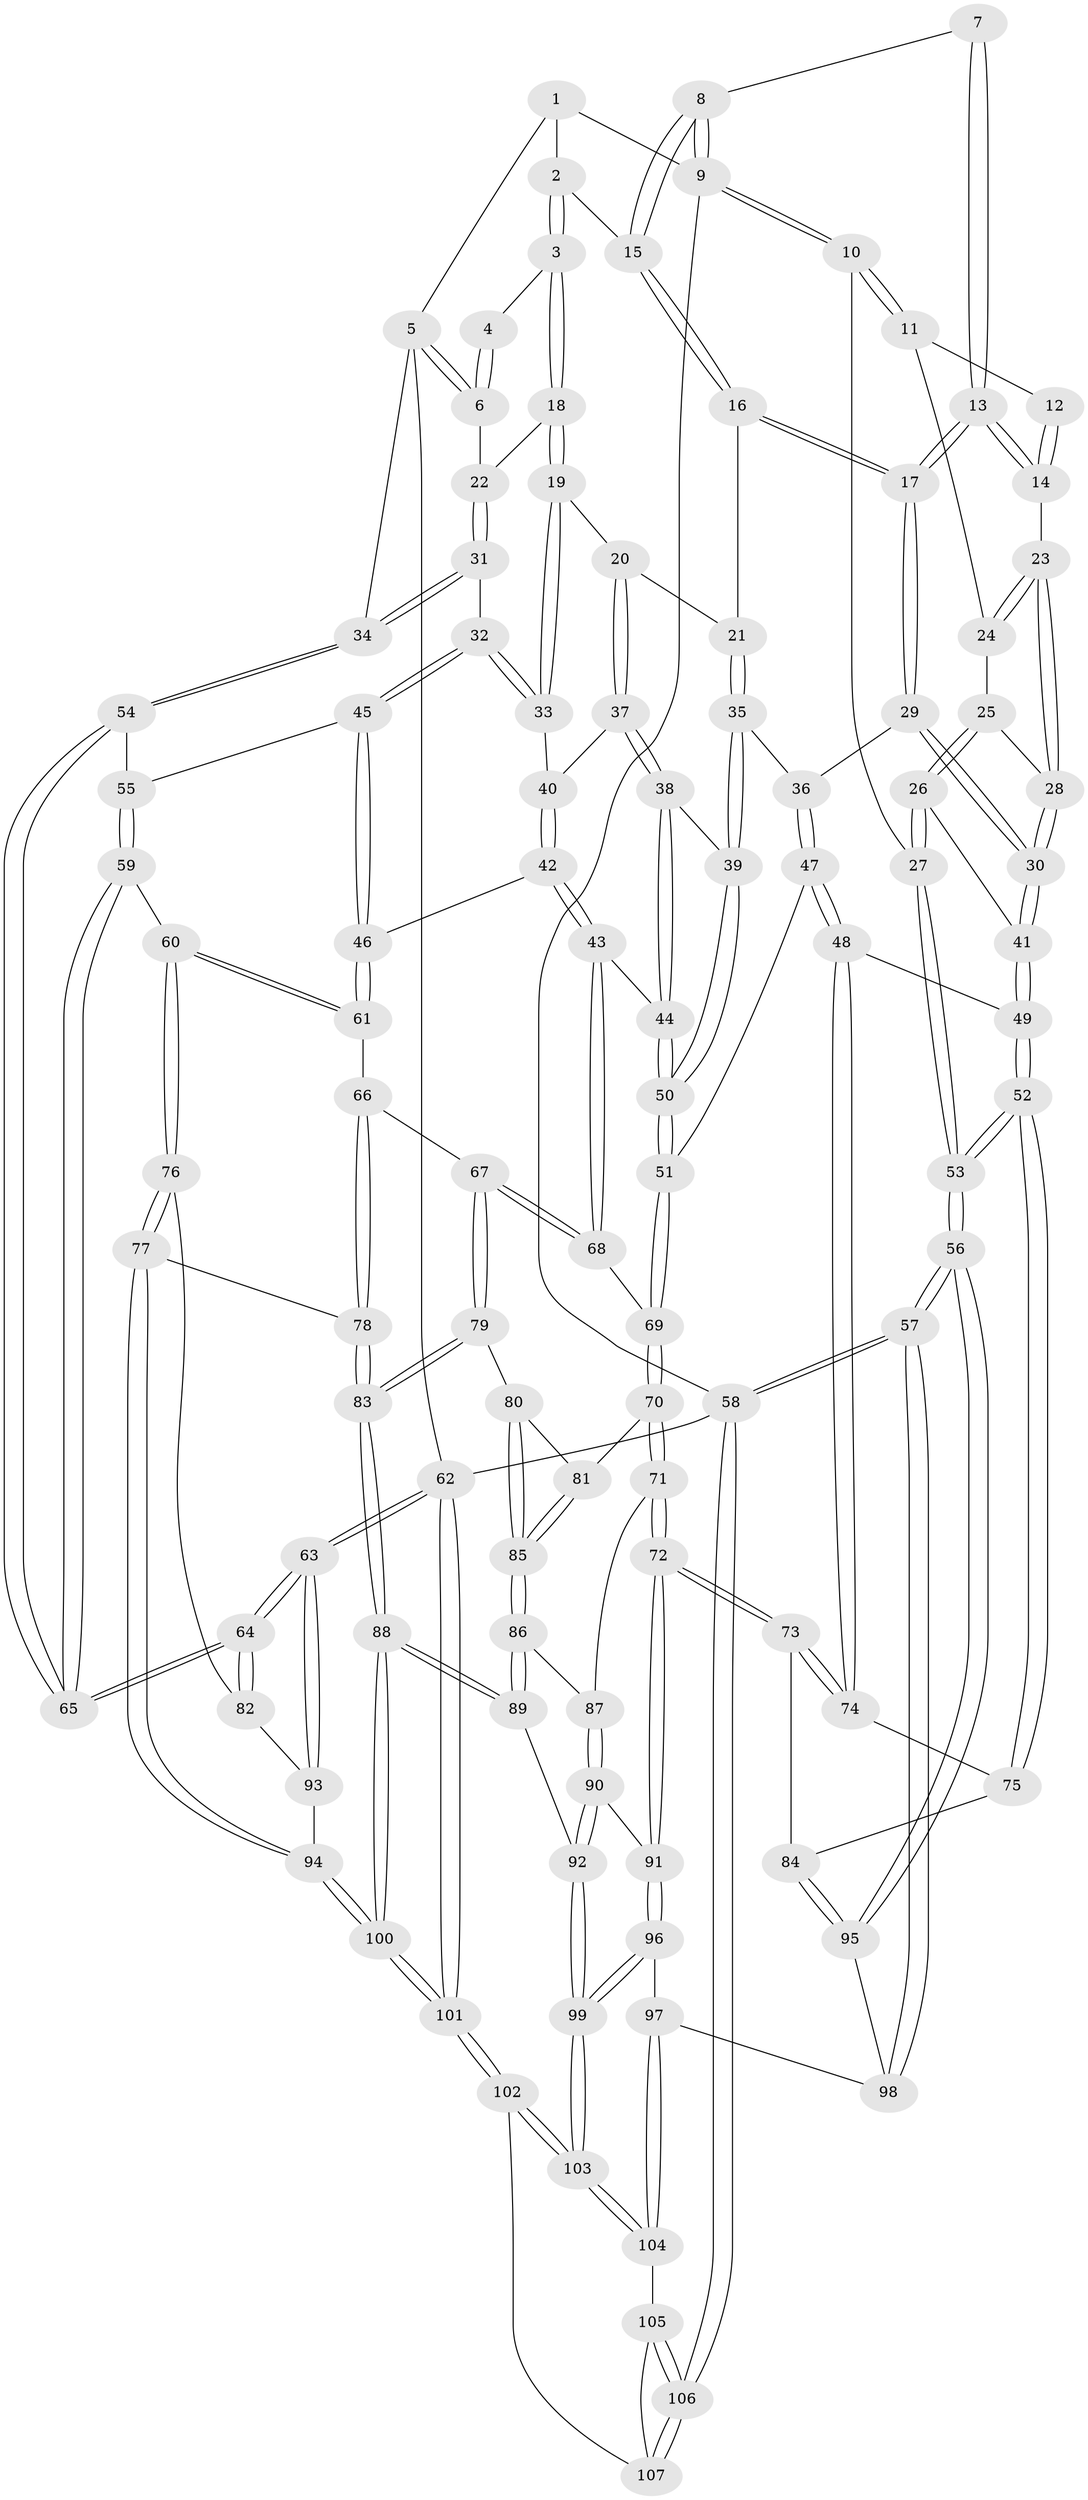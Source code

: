 // coarse degree distribution, {5: 0.46153846153846156, 4: 0.35384615384615387, 3: 0.1076923076923077, 7: 0.015384615384615385, 6: 0.06153846153846154}
// Generated by graph-tools (version 1.1) at 2025/52/02/27/25 19:52:40]
// undirected, 107 vertices, 264 edges
graph export_dot {
graph [start="1"]
  node [color=gray90,style=filled];
  1 [pos="+0.947031400129349+0"];
  2 [pos="+0.5458030802539495+0"];
  3 [pos="+0.7101846671886299+0.06667325171218137"];
  4 [pos="+0.8890649146535132+0.014264296210090547"];
  5 [pos="+1+0.20799065103952286"];
  6 [pos="+0.910876288937402+0.09703888410143248"];
  7 [pos="+0.33984423949212655+0"];
  8 [pos="+0.34124338121802184+0"];
  9 [pos="+0+0"];
  10 [pos="+0+0"];
  11 [pos="+0.02027086019097101+0.07691449118197176"];
  12 [pos="+0.19200169368517436+0.01787788684194701"];
  13 [pos="+0.3093058415189088+0.1413422358226641"];
  14 [pos="+0.14628413407987184+0.13537503748764873"];
  15 [pos="+0.5251891641770492+0"];
  16 [pos="+0.5160556662976623+0.1523257409768986"];
  17 [pos="+0.33038610246687045+0.20460655411097783"];
  18 [pos="+0.7303261994531565+0.15395263032448153"];
  19 [pos="+0.688021636903413+0.19391476555870385"];
  20 [pos="+0.5440405267047922+0.19044114134057735"];
  21 [pos="+0.541504240104763+0.18839851150979003"];
  22 [pos="+0.8262081054581448+0.18102029123620403"];
  23 [pos="+0.13798168881244574+0.14112190060592636"];
  24 [pos="+0.09577577296224866+0.12316695317417074"];
  25 [pos="+0.0538653591407361+0.19869387697165444"];
  26 [pos="+0+0.20584452487114208"];
  27 [pos="+0+0.15115048519818247"];
  28 [pos="+0.1431303427428777+0.24436921949975396"];
  29 [pos="+0.32271396907515754+0.2361548590549832"];
  30 [pos="+0.1535529553740448+0.28618987726964273"];
  31 [pos="+0.8687421036510323+0.28527034191662387"];
  32 [pos="+0.8302462193539129+0.34300727582234836"];
  33 [pos="+0.6883175146784283+0.2957133843503923"];
  34 [pos="+1+0.29291283001316354"];
  35 [pos="+0.41331650949387294+0.3162420847661845"];
  36 [pos="+0.34788112040784286+0.28226260845200446"];
  37 [pos="+0.5545330662056781+0.2813024636087623"];
  38 [pos="+0.5235351866336062+0.37509286939481434"];
  39 [pos="+0.45510325999362355+0.36178123744828217"];
  40 [pos="+0.6795344996824169+0.3057149826730711"];
  41 [pos="+0.1397983717114034+0.3083739992479093"];
  42 [pos="+0.6226930108997917+0.46324611306293567"];
  43 [pos="+0.6109014450324032+0.4672228873529747"];
  44 [pos="+0.5957728751152133+0.4574683984321739"];
  45 [pos="+0.8260345373405636+0.3959186597438959"];
  46 [pos="+0.7047470185592372+0.47411339367582983"];
  47 [pos="+0.2628249048833464+0.4960522916086771"];
  48 [pos="+0.2627935230609824+0.4960585975695304"];
  49 [pos="+0.13957796122297825+0.3102170036142404"];
  50 [pos="+0.3476836358413093+0.5144699901763872"];
  51 [pos="+0.3473033444744197+0.5147607118866113"];
  52 [pos="+0+0.5654600695920746"];
  53 [pos="+0+0.5782705646910279"];
  54 [pos="+1+0.3387028010857141"];
  55 [pos="+0.9018073309175543+0.46681380674861983"];
  56 [pos="+0+0.6569471888107848"];
  57 [pos="+0+0.9089007056233055"];
  58 [pos="+0+1"];
  59 [pos="+0.8972305229470648+0.5463960227615712"];
  60 [pos="+0.8426123129160029+0.5960307198595343"];
  61 [pos="+0.784979114592812+0.5822266851804607"];
  62 [pos="+1+1"];
  63 [pos="+1+1"];
  64 [pos="+1+0.7518224370547385"];
  65 [pos="+1+0.6721287824189162"];
  66 [pos="+0.7442130330820721+0.6209101449585787"];
  67 [pos="+0.5957676290366107+0.5972830865463996"];
  68 [pos="+0.6001200420155982+0.5052970951422548"];
  69 [pos="+0.39844569113355743+0.585870170537338"];
  70 [pos="+0.41003482196017044+0.6205026023581275"];
  71 [pos="+0.3904444635343162+0.6642505352439918"];
  72 [pos="+0.3213760878555265+0.744038140168612"];
  73 [pos="+0.2468395301846565+0.7063581447204565"];
  74 [pos="+0.2565838933278897+0.5018017195558845"];
  75 [pos="+0.06368448866477017+0.5587182179071063"];
  76 [pos="+0.8544703609859308+0.6469572580457849"];
  77 [pos="+0.6955346558628628+0.7706570211590175"];
  78 [pos="+0.6896744667261454+0.7687618019367854"];
  79 [pos="+0.5858586704644843+0.6293604900241178"];
  80 [pos="+0.5810617921393392+0.6302573782493381"];
  81 [pos="+0.4119495282265895+0.6210620866114914"];
  82 [pos="+0.8954162187275351+0.7051241521543129"];
  83 [pos="+0.6458948471518743+0.7706812075273212"];
  84 [pos="+0.21610522775481475+0.7151331074613451"];
  85 [pos="+0.49009880629718167+0.7035870370191135"];
  86 [pos="+0.4873902636886463+0.725801004566592"];
  87 [pos="+0.4398032507099367+0.714773121815902"];
  88 [pos="+0.5722793998987408+0.8408227648896661"];
  89 [pos="+0.5261512159885576+0.8324916110227791"];
  90 [pos="+0.43770389750044325+0.8120109002497601"];
  91 [pos="+0.33796874051402115+0.7909407250507681"];
  92 [pos="+0.4993812643324584+0.83576702713757"];
  93 [pos="+0.8132557555006446+0.8286673442012124"];
  94 [pos="+0.7861164423330361+0.826995577975947"];
  95 [pos="+0.16657267758235247+0.7556541300502087"];
  96 [pos="+0.3099006004945341+0.8509463264824758"];
  97 [pos="+0.19497690156071035+0.8829890649067449"];
  98 [pos="+0.16718579258056984+0.854211645695015"];
  99 [pos="+0.3698506403448077+0.994390767120631"];
  100 [pos="+0.6442986811378992+1"];
  101 [pos="+0.644825511863145+1"];
  102 [pos="+0.37254147204415317+1"];
  103 [pos="+0.3630234487677925+1"];
  104 [pos="+0.19492350752095333+0.8835899437593999"];
  105 [pos="+0.1780542652190409+0.9211030501242196"];
  106 [pos="+0+1"];
  107 [pos="+0.33855528782606864+1"];
  1 -- 2;
  1 -- 5;
  1 -- 9;
  2 -- 3;
  2 -- 3;
  2 -- 15;
  3 -- 4;
  3 -- 18;
  3 -- 18;
  4 -- 6;
  4 -- 6;
  5 -- 6;
  5 -- 6;
  5 -- 34;
  5 -- 62;
  6 -- 22;
  7 -- 8;
  7 -- 13;
  7 -- 13;
  8 -- 9;
  8 -- 9;
  8 -- 15;
  8 -- 15;
  9 -- 10;
  9 -- 10;
  9 -- 58;
  10 -- 11;
  10 -- 11;
  10 -- 27;
  11 -- 12;
  11 -- 24;
  12 -- 14;
  12 -- 14;
  13 -- 14;
  13 -- 14;
  13 -- 17;
  13 -- 17;
  14 -- 23;
  15 -- 16;
  15 -- 16;
  16 -- 17;
  16 -- 17;
  16 -- 21;
  17 -- 29;
  17 -- 29;
  18 -- 19;
  18 -- 19;
  18 -- 22;
  19 -- 20;
  19 -- 33;
  19 -- 33;
  20 -- 21;
  20 -- 37;
  20 -- 37;
  21 -- 35;
  21 -- 35;
  22 -- 31;
  22 -- 31;
  23 -- 24;
  23 -- 24;
  23 -- 28;
  23 -- 28;
  24 -- 25;
  25 -- 26;
  25 -- 26;
  25 -- 28;
  26 -- 27;
  26 -- 27;
  26 -- 41;
  27 -- 53;
  27 -- 53;
  28 -- 30;
  28 -- 30;
  29 -- 30;
  29 -- 30;
  29 -- 36;
  30 -- 41;
  30 -- 41;
  31 -- 32;
  31 -- 34;
  31 -- 34;
  32 -- 33;
  32 -- 33;
  32 -- 45;
  32 -- 45;
  33 -- 40;
  34 -- 54;
  34 -- 54;
  35 -- 36;
  35 -- 39;
  35 -- 39;
  36 -- 47;
  36 -- 47;
  37 -- 38;
  37 -- 38;
  37 -- 40;
  38 -- 39;
  38 -- 44;
  38 -- 44;
  39 -- 50;
  39 -- 50;
  40 -- 42;
  40 -- 42;
  41 -- 49;
  41 -- 49;
  42 -- 43;
  42 -- 43;
  42 -- 46;
  43 -- 44;
  43 -- 68;
  43 -- 68;
  44 -- 50;
  44 -- 50;
  45 -- 46;
  45 -- 46;
  45 -- 55;
  46 -- 61;
  46 -- 61;
  47 -- 48;
  47 -- 48;
  47 -- 51;
  48 -- 49;
  48 -- 74;
  48 -- 74;
  49 -- 52;
  49 -- 52;
  50 -- 51;
  50 -- 51;
  51 -- 69;
  51 -- 69;
  52 -- 53;
  52 -- 53;
  52 -- 75;
  52 -- 75;
  53 -- 56;
  53 -- 56;
  54 -- 55;
  54 -- 65;
  54 -- 65;
  55 -- 59;
  55 -- 59;
  56 -- 57;
  56 -- 57;
  56 -- 95;
  56 -- 95;
  57 -- 58;
  57 -- 58;
  57 -- 98;
  57 -- 98;
  58 -- 106;
  58 -- 106;
  58 -- 62;
  59 -- 60;
  59 -- 65;
  59 -- 65;
  60 -- 61;
  60 -- 61;
  60 -- 76;
  60 -- 76;
  61 -- 66;
  62 -- 63;
  62 -- 63;
  62 -- 101;
  62 -- 101;
  63 -- 64;
  63 -- 64;
  63 -- 93;
  63 -- 93;
  64 -- 65;
  64 -- 65;
  64 -- 82;
  64 -- 82;
  66 -- 67;
  66 -- 78;
  66 -- 78;
  67 -- 68;
  67 -- 68;
  67 -- 79;
  67 -- 79;
  68 -- 69;
  69 -- 70;
  69 -- 70;
  70 -- 71;
  70 -- 71;
  70 -- 81;
  71 -- 72;
  71 -- 72;
  71 -- 87;
  72 -- 73;
  72 -- 73;
  72 -- 91;
  72 -- 91;
  73 -- 74;
  73 -- 74;
  73 -- 84;
  74 -- 75;
  75 -- 84;
  76 -- 77;
  76 -- 77;
  76 -- 82;
  77 -- 78;
  77 -- 94;
  77 -- 94;
  78 -- 83;
  78 -- 83;
  79 -- 80;
  79 -- 83;
  79 -- 83;
  80 -- 81;
  80 -- 85;
  80 -- 85;
  81 -- 85;
  81 -- 85;
  82 -- 93;
  83 -- 88;
  83 -- 88;
  84 -- 95;
  84 -- 95;
  85 -- 86;
  85 -- 86;
  86 -- 87;
  86 -- 89;
  86 -- 89;
  87 -- 90;
  87 -- 90;
  88 -- 89;
  88 -- 89;
  88 -- 100;
  88 -- 100;
  89 -- 92;
  90 -- 91;
  90 -- 92;
  90 -- 92;
  91 -- 96;
  91 -- 96;
  92 -- 99;
  92 -- 99;
  93 -- 94;
  94 -- 100;
  94 -- 100;
  95 -- 98;
  96 -- 97;
  96 -- 99;
  96 -- 99;
  97 -- 98;
  97 -- 104;
  97 -- 104;
  99 -- 103;
  99 -- 103;
  100 -- 101;
  100 -- 101;
  101 -- 102;
  101 -- 102;
  102 -- 103;
  102 -- 103;
  102 -- 107;
  103 -- 104;
  103 -- 104;
  104 -- 105;
  105 -- 106;
  105 -- 106;
  105 -- 107;
  106 -- 107;
  106 -- 107;
}
